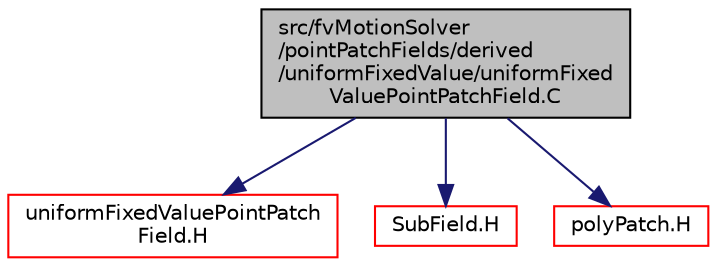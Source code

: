 digraph "src/fvMotionSolver/pointPatchFields/derived/uniformFixedValue/uniformFixedValuePointPatchField.C"
{
  bgcolor="transparent";
  edge [fontname="Helvetica",fontsize="10",labelfontname="Helvetica",labelfontsize="10"];
  node [fontname="Helvetica",fontsize="10",shape=record];
  Node1 [label="src/fvMotionSolver\l/pointPatchFields/derived\l/uniformFixedValue/uniformFixed\lValuePointPatchField.C",height=0.2,width=0.4,color="black", fillcolor="grey75", style="filled" fontcolor="black"];
  Node1 -> Node2 [color="midnightblue",fontsize="10",style="solid",fontname="Helvetica"];
  Node2 [label="uniformFixedValuePointPatch\lField.H",height=0.2,width=0.4,color="red",URL="$uniformFixedValuePointPatchField_8H.html"];
  Node1 -> Node3 [color="midnightblue",fontsize="10",style="solid",fontname="Helvetica"];
  Node3 [label="SubField.H",height=0.2,width=0.4,color="red",URL="$SubField_8H.html"];
  Node1 -> Node4 [color="midnightblue",fontsize="10",style="solid",fontname="Helvetica"];
  Node4 [label="polyPatch.H",height=0.2,width=0.4,color="red",URL="$polyPatch_8H.html"];
}
